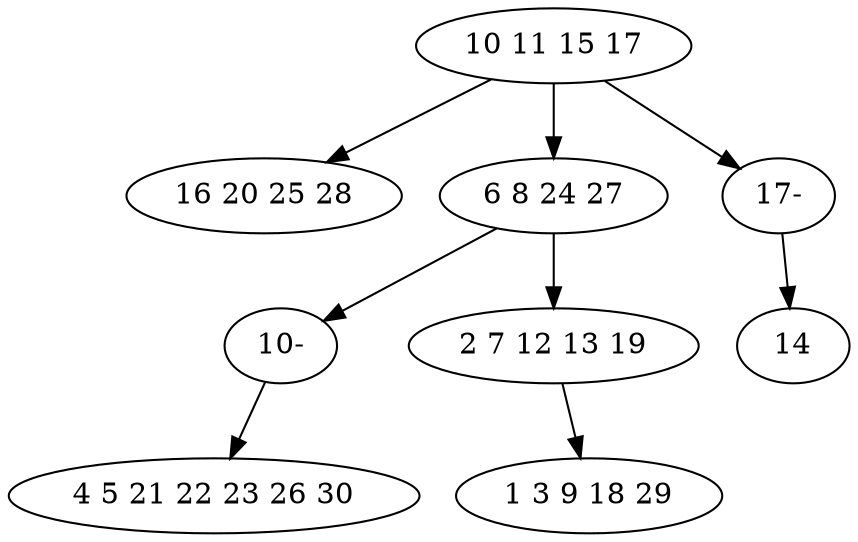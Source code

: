 digraph true_tree {
	"0" -> "1"
	"0" -> "2"
	"2" -> "8"
	"2" -> "4"
	"4" -> "5"
	"0" -> "7"
	"7" -> "6"
	"8" -> "3"
	"0" [label="10 11 15 17"];
	"1" [label="16 20 25 28"];
	"2" [label="6 8 24 27"];
	"3" [label="4 5 21 22 23 26 30"];
	"4" [label="2 7 12 13 19"];
	"5" [label="1 3 9 18 29"];
	"6" [label="14"];
	"7" [label="17-"];
	"8" [label="10-"];
}
